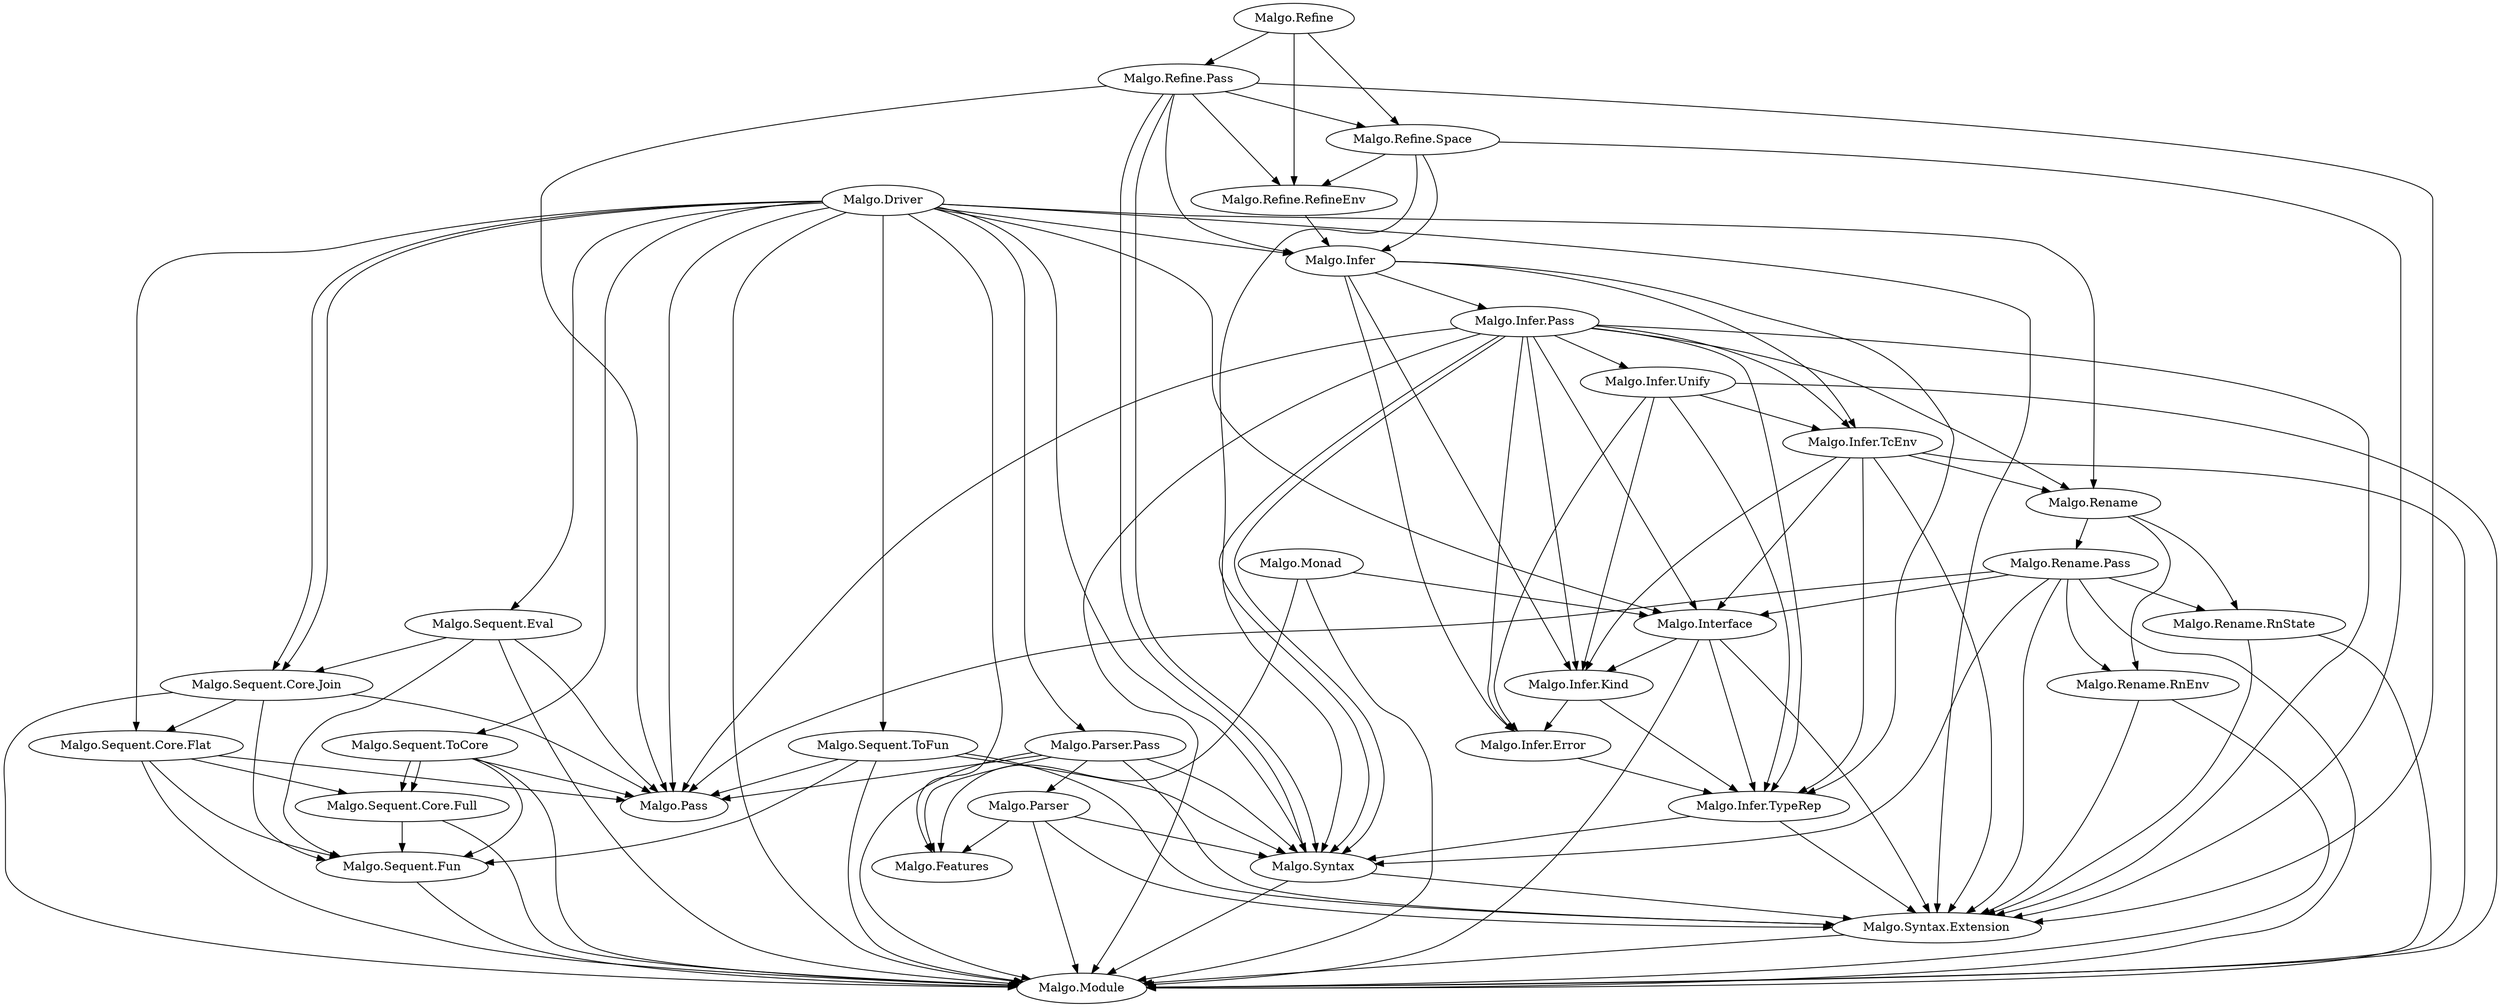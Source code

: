digraph G {
    "Malgo.Driver" -> "Malgo.Features";
    "Malgo.Driver" -> "Malgo.Infer";
    "Malgo.Driver" -> "Malgo.Interface";
    "Malgo.Driver" -> "Malgo.Module";
    "Malgo.Driver" -> "Malgo.Parser.Pass";
    "Malgo.Driver" -> "Malgo.Pass";
    "Malgo.Driver" -> "Malgo.Rename";
    "Malgo.Driver" -> "Malgo.Sequent.Core.Flat";
    "Malgo.Driver" -> "Malgo.Sequent.Core.Join";
    "Malgo.Driver" -> "Malgo.Sequent.Core.Join";
    "Malgo.Driver" -> "Malgo.Sequent.Eval";
    "Malgo.Driver" -> "Malgo.Sequent.ToCore";
    "Malgo.Driver" -> "Malgo.Sequent.ToFun";
    "Malgo.Driver" -> "Malgo.Syntax";
    "Malgo.Driver" -> "Malgo.Syntax.Extension";
    "Malgo.Infer" -> "Malgo.Infer.Error";
    "Malgo.Infer" -> "Malgo.Infer.Kind";
    "Malgo.Infer" -> "Malgo.Infer.Pass";
    "Malgo.Infer" -> "Malgo.Infer.TcEnv";
    "Malgo.Infer" -> "Malgo.Infer.TypeRep";
    "Malgo.Infer.Error" -> "Malgo.Infer.TypeRep";
    "Malgo.Infer.Kind" -> "Malgo.Infer.Error";
    "Malgo.Infer.Kind" -> "Malgo.Infer.TypeRep";
    "Malgo.Infer.Pass" -> "Malgo.Infer.Error";
    "Malgo.Infer.Pass" -> "Malgo.Infer.Kind";
    "Malgo.Infer.Pass" -> "Malgo.Infer.TcEnv";
    "Malgo.Infer.Pass" -> "Malgo.Infer.TypeRep";
    "Malgo.Infer.Pass" -> "Malgo.Infer.Unify";
    "Malgo.Infer.Pass" -> "Malgo.Interface";
    "Malgo.Infer.Pass" -> "Malgo.Module";
    "Malgo.Infer.Pass" -> "Malgo.Pass";
    "Malgo.Infer.Pass" -> "Malgo.Rename";
    "Malgo.Infer.Pass" -> "Malgo.Syntax";
    "Malgo.Infer.Pass" -> "Malgo.Syntax";
    "Malgo.Infer.Pass" -> "Malgo.Syntax.Extension";
    "Malgo.Infer.TcEnv" -> "Malgo.Infer.Kind";
    "Malgo.Infer.TcEnv" -> "Malgo.Infer.TypeRep";
    "Malgo.Infer.TcEnv" -> "Malgo.Interface";
    "Malgo.Infer.TcEnv" -> "Malgo.Module";
    "Malgo.Infer.TcEnv" -> "Malgo.Rename";
    "Malgo.Infer.TcEnv" -> "Malgo.Syntax.Extension";
    "Malgo.Infer.TypeRep" -> "Malgo.Syntax";
    "Malgo.Infer.TypeRep" -> "Malgo.Syntax.Extension";
    "Malgo.Infer.Unify" -> "Malgo.Infer.Error";
    "Malgo.Infer.Unify" -> "Malgo.Infer.Kind";
    "Malgo.Infer.Unify" -> "Malgo.Infer.TcEnv";
    "Malgo.Infer.Unify" -> "Malgo.Infer.TypeRep";
    "Malgo.Infer.Unify" -> "Malgo.Module";
    "Malgo.Interface" -> "Malgo.Infer.Kind";
    "Malgo.Interface" -> "Malgo.Infer.TypeRep";
    "Malgo.Interface" -> "Malgo.Module";
    "Malgo.Interface" -> "Malgo.Syntax.Extension";
    "Malgo.Monad" -> "Malgo.Features";
    "Malgo.Monad" -> "Malgo.Interface";
    "Malgo.Monad" -> "Malgo.Module";
    "Malgo.Parser" -> "Malgo.Features";
    "Malgo.Parser" -> "Malgo.Module";
    "Malgo.Parser" -> "Malgo.Syntax";
    "Malgo.Parser" -> "Malgo.Syntax.Extension";
    "Malgo.Parser.Pass" -> "Malgo.Features";
    "Malgo.Parser.Pass" -> "Malgo.Module";
    "Malgo.Parser.Pass" -> "Malgo.Parser";
    "Malgo.Parser.Pass" -> "Malgo.Pass";
    "Malgo.Parser.Pass" -> "Malgo.Syntax";
    "Malgo.Parser.Pass" -> "Malgo.Syntax.Extension";
    "Malgo.Refine" -> "Malgo.Refine.Pass";
    "Malgo.Refine" -> "Malgo.Refine.RefineEnv";
    "Malgo.Refine" -> "Malgo.Refine.Space";
    "Malgo.Refine.Pass" -> "Malgo.Infer";
    "Malgo.Refine.Pass" -> "Malgo.Pass";
    "Malgo.Refine.Pass" -> "Malgo.Refine.RefineEnv";
    "Malgo.Refine.Pass" -> "Malgo.Refine.Space";
    "Malgo.Refine.Pass" -> "Malgo.Syntax";
    "Malgo.Refine.Pass" -> "Malgo.Syntax";
    "Malgo.Refine.Pass" -> "Malgo.Syntax.Extension";
    "Malgo.Refine.RefineEnv" -> "Malgo.Infer";
    "Malgo.Refine.Space" -> "Malgo.Infer";
    "Malgo.Refine.Space" -> "Malgo.Refine.RefineEnv";
    "Malgo.Refine.Space" -> "Malgo.Syntax";
    "Malgo.Refine.Space" -> "Malgo.Syntax.Extension";
    "Malgo.Rename" -> "Malgo.Rename.Pass";
    "Malgo.Rename" -> "Malgo.Rename.RnEnv";
    "Malgo.Rename" -> "Malgo.Rename.RnState";
    "Malgo.Rename.Pass" -> "Malgo.Interface";
    "Malgo.Rename.Pass" -> "Malgo.Module";
    "Malgo.Rename.Pass" -> "Malgo.Pass";
    "Malgo.Rename.Pass" -> "Malgo.Rename.RnEnv";
    "Malgo.Rename.Pass" -> "Malgo.Rename.RnState";
    "Malgo.Rename.Pass" -> "Malgo.Syntax";
    "Malgo.Rename.Pass" -> "Malgo.Syntax.Extension";
    "Malgo.Rename.RnEnv" -> "Malgo.Module";
    "Malgo.Rename.RnEnv" -> "Malgo.Syntax.Extension";
    "Malgo.Rename.RnState" -> "Malgo.Module";
    "Malgo.Rename.RnState" -> "Malgo.Syntax.Extension";
    "Malgo.Sequent.Core.Flat" -> "Malgo.Module";
    "Malgo.Sequent.Core.Flat" -> "Malgo.Pass";
    "Malgo.Sequent.Core.Flat" -> "Malgo.Sequent.Core.Full";
    "Malgo.Sequent.Core.Flat" -> "Malgo.Sequent.Fun";
    "Malgo.Sequent.Core.Full" -> "Malgo.Module";
    "Malgo.Sequent.Core.Full" -> "Malgo.Sequent.Fun";
    "Malgo.Sequent.Core.Join" -> "Malgo.Module";
    "Malgo.Sequent.Core.Join" -> "Malgo.Pass";
    "Malgo.Sequent.Core.Join" -> "Malgo.Sequent.Core.Flat";
    "Malgo.Sequent.Core.Join" -> "Malgo.Sequent.Fun";
    "Malgo.Sequent.Eval" -> "Malgo.Module";
    "Malgo.Sequent.Eval" -> "Malgo.Pass";
    "Malgo.Sequent.Eval" -> "Malgo.Sequent.Core.Join";
    "Malgo.Sequent.Eval" -> "Malgo.Sequent.Fun";
    "Malgo.Sequent.Fun" -> "Malgo.Module";
    "Malgo.Sequent.ToCore" -> "Malgo.Module";
    "Malgo.Sequent.ToCore" -> "Malgo.Pass";
    "Malgo.Sequent.ToCore" -> "Malgo.Sequent.Core.Full";
    "Malgo.Sequent.ToCore" -> "Malgo.Sequent.Core.Full";
    "Malgo.Sequent.ToCore" -> "Malgo.Sequent.Fun";
    "Malgo.Sequent.ToFun" -> "Malgo.Module";
    "Malgo.Sequent.ToFun" -> "Malgo.Pass";
    "Malgo.Sequent.ToFun" -> "Malgo.Sequent.Fun";
    "Malgo.Sequent.ToFun" -> "Malgo.Syntax";
    "Malgo.Sequent.ToFun" -> "Malgo.Syntax.Extension";
    "Malgo.Syntax" -> "Malgo.Module";
    "Malgo.Syntax" -> "Malgo.Syntax.Extension";
    "Malgo.Syntax.Extension" -> "Malgo.Module";
}

